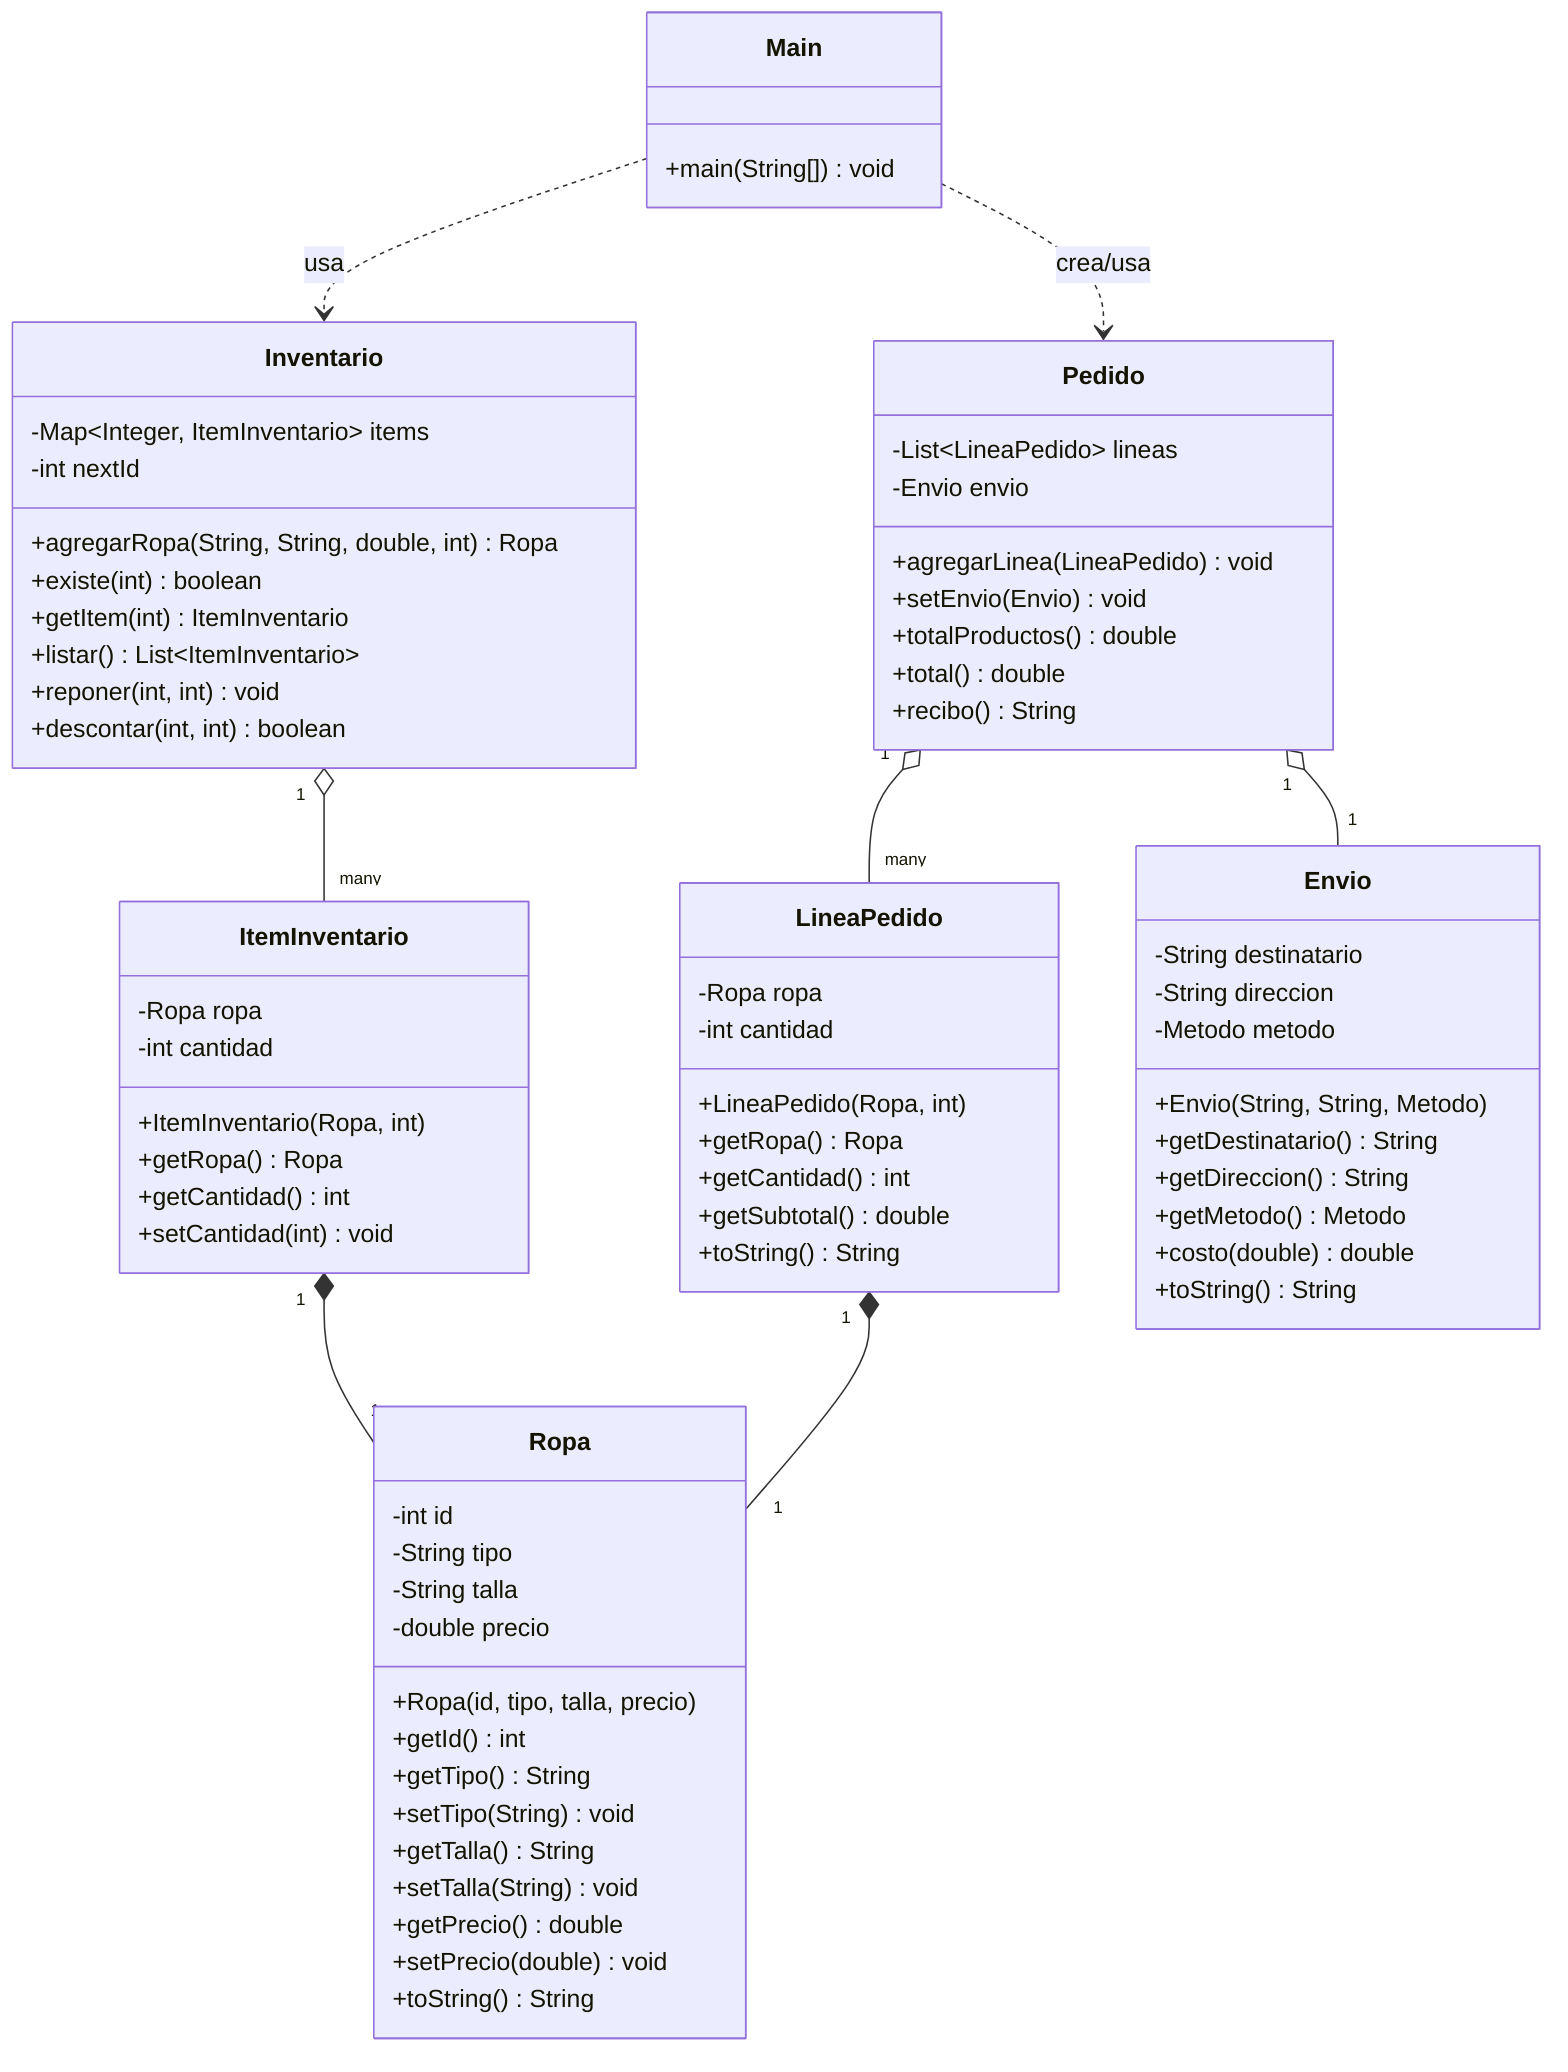 classDiagram
    class Ropa {
      -int id
      -String tipo
      -String talla
      -double precio
      +Ropa(id, tipo, talla, precio)
      +getId() int
      +getTipo() String
      +setTipo(String) void
      +getTalla() String
      +setTalla(String) void
      +getPrecio() double
      +setPrecio(double) void
      +toString() String
    }

    class ItemInventario {
      -Ropa ropa
      -int cantidad
      +ItemInventario(Ropa, int)
      +getRopa() Ropa
      +getCantidad() int
      +setCantidad(int) void
    }

    class Inventario {
      -Map~Integer, ItemInventario~ items
      -int nextId
      +agregarRopa(String, String, double, int) Ropa
      +existe(int) boolean
      +getItem(int) ItemInventario
      +listar() List~ItemInventario~
      +reponer(int, int) void
      +descontar(int, int) boolean
    }

    class LineaPedido {
      -Ropa ropa
      -int cantidad
      +LineaPedido(Ropa, int)
      +getRopa() Ropa
      +getCantidad() int
      +getSubtotal() double
      +toString() String
    }

    class Envio {
     
      -String destinatario
      -String direccion
      -Metodo metodo
      +Envio(String, String, Metodo)
      +getDestinatario() String
      +getDireccion() String
      +getMetodo() Metodo
      +costo(double) double
      +toString() String
    }

    class Pedido {
      -List~LineaPedido~ lineas
      -Envio envio
      +agregarLinea(LineaPedido) void
      +setEnvio(Envio) void
      +totalProductos() double
      +total() double
      +recibo() String
    }

    class Main {
      +main(String[]) void
    }

    Inventario "1" o-- "many" ItemInventario
    ItemInventario "1" *-- "1" Ropa
    Pedido "1" o-- "many" LineaPedido
    LineaPedido "1" *-- "1" Ropa
    Pedido "1" o-- "1" Envio
    Main ..> Inventario : usa
    Main ..> Pedido : crea/usa